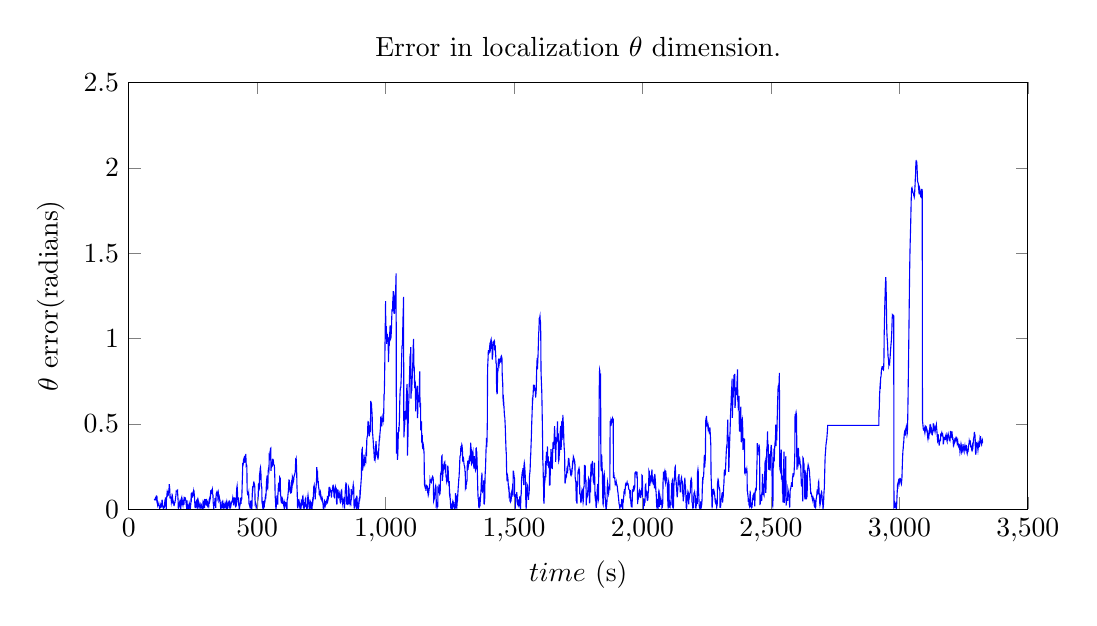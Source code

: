 % This file was created by matplotlib v0.1.0.
% Copyright (c) 2010--2014, Nico Schlömer <nico.schloemer@gmail.com>
% All rights reserved.
% 
% The lastest updates can be retrieved from
% 
% https://github.com/nschloe/matplotlib2tikz
% 
% where you can also submit bug reports and leavecomments.
% 
\begin{tikzpicture}

\begin{axis}[
title={Error in localization $\theta$ dimension.},
xlabel={$time$ (s)},
ylabel={$\theta$ error(radians)},
xmin=0, xmax=3500,
ymin=0, ymax=2.5,
axis on top,
width=13cm,
height=7cm
]
\addplot [blue]
coordinates {
(100,0.059)
(101,0.055)
(102,0.054)
(103,0.062)
(104,0.065)
(105,0.059)
(106,0.058)
(107,0.056)
(108,0.08)
(109,0.063)
(110,0.074)
(111,0.049)
(112,0.031)
(113,0.021)
(114,0.026)
(115,0.028)
(116,0.027)
(117,0.033)
(118,0.021)
(119,0.02)
(120,0.005)
(121,0.007)
(122,0.012)
(123,0.015)
(124,0.022)
(125,0.01)
(126,0.011)
(127,0.016)
(128,0.018)
(129,0.038)
(130,0.056)
(131,0.042)
(132,0.022)
(133,0.012)
(134,0.012)
(135,0.003)
(136,0.013)
(137,0.011)
(138,0.009)
(139,0.011)
(140,0.036)
(141,0.048)
(142,0.045)
(143,0.069)
(144,0.056)
(145,0.026)
(146,0.001)
(147,0.06)
(148,0.069)
(149,0.089)
(150,0.104)
(151,0.1)
(152,0.089)
(153,0.081)
(154,0.083)
(155,0.099)
(156,0.108)
(157,0.122)
(158,0.146)
(159,0.126)
(160,0.115)
(161,0.062)
(162,0.072)
(163,0.069)
(164,0.065)
(165,0.066)
(166,0.042)
(167,0.052)
(168,0.067)
(169,0.056)
(170,0.049)
(171,0.063)
(172,0.047)
(173,0.04)
(174,0.042)
(175,0.033)
(176,0.04)
(177,0.039)
(178,0.031)
(179,0.038)
(180,0.039)
(181,0.049)
(182,0.059)
(183,0.073)
(184,0.084)
(185,0.104)
(186,0.103)
(187,0.103)
(188,0.109)
(189,0.108)
(190,0.11)
(191,0.081)
(192,0.059)
(193,0.007)
(194,0.006)
(195,0.013)
(196,0.018)
(197,0.036)
(198,0.04)
(199,0.045)
(200,0.031)
(201,0.045)
(202,0.024)
(203,0.001)
(204,0.044)
(205,0.061)
(206,0.066)
(207,0.024)
(208,0.034)
(209,0.046)
(210,0.036)
(211,0.027)
(212,0.046)
(213,0.049)
(214,0.042)
(215,0.055)
(216,0.048)
(217,0.072)
(218,0.053)
(219,0.067)
(220,0.066)
(221,0.061)
(222,0.053)
(223,0.04)
(224,0.026)
(225,0.015)
(226,0.026)
(227,0.051)
(228,0.02)
(229,0.016)
(230,0.001)
(231,0.011)
(232,0.001)
(233,0.007)
(234,0.007)
(235,0.014)
(236,0.033)
(237,0.027)
(238,0.013)
(239,0.019)
(240,0.006)
(241,0.017)
(242,0.042)
(243,0.071)
(244,0.064)
(245,0.09)
(246,0.088)
(247,0.081)
(248,0.089)
(249,0.093)
(250,0.081)
(251,0.085)
(252,0.099)
(253,0.084)
(254,0.081)
(255,0.09)
(256,0.074)
(257,0.043)
(258,0.014)
(259,0.009)
(260,0.01)
(261,0.028)
(262,0.035)
(263,0.041)
(264,0.029)
(265,0.042)
(266,0.041)
(267,0.053)
(268,0.057)
(269,0.002)
(270,0.012)
(271,0.016)
(272,0.037)
(273,0.028)
(274,0.033)
(275,0.026)
(276,0.014)
(277,0.011)
(278,0.001)
(279,0.017)
(280,0.016)
(281,0.031)
(282,0.029)
(283,0.021)
(284,0.011)
(285,0.004)
(286,0.008)
(287,0.01)
(288,0.008)
(289,0.033)
(290,0.026)
(291,0.02)
(292,0.043)
(293,0.047)
(294,0.026)
(295,0.006)
(296,0.023)
(297,0.029)
(298,0.058)
(299,0.037)
(300,0.036)
(301,0.029)
(302,0.027)
(303,0.06)
(304,0.047)
(305,0.048)
(306,0.044)
(307,0.018)
(308,0.015)
(309,0.036)
(310,0.035)
(311,0.037)
(312,0.029)
(313,0.055)
(314,0.059)
(315,0.064)
(316,0.051)
(317,0.058)
(318,0.072)
(319,0.107)
(320,0.108)
(321,0.105)
(322,0.089)
(323,0.106)
(324,0.102)
(325,0.101)
(326,0.11)
(327,0.087)
(328,0.081)
(329,0.036)
(330,0.026)
(331,0.001)
(332,0.021)
(333,0.03)
(334,0.036)
(335,0.043)
(336,0.064)
(337,0.041)
(338,0.02)
(339,0.007)
(340,0.073)
(341,0.092)
(342,0.096)
(343,0.089)
(344,0.085)
(345,0.099)
(346,0.095)
(347,0.071)
(348,0.08)
(349,0.092)
(350,0.077)
(351,0.05)
(352,0.054)
(353,0.067)
(354,0.058)
(355,0.055)
(356,0.043)
(357,0.024)
(358,0.001)
(359,0.004)
(360,0.011)
(361,0.015)
(362,0.019)
(363,0.041)
(364,0.044)
(365,0.005)
(366,0.028)
(367,0.033)
(368,0.032)
(369,0.022)
(370,0.012)
(371,0.03)
(372,0.021)
(373,0.014)
(374,0.01)
(375,0.012)
(376,0.028)
(377,0.031)
(378,0.036)
(379,0.026)
(380,0.001)
(381,0.033)
(382,0.043)
(383,0.034)
(384,0.018)
(385,0.002)
(386,0.02)
(387,0.031)
(388,0.035)
(389,0.024)
(390,0.049)
(391,0.03)
(392,0.036)
(393,0.018)
(394,0.025)
(395,0.007)
(396,0.01)
(397,0.025)
(398,0.021)
(399,0.03)
(400,0.042)
(401,0.042)
(402,0.043)
(403,0.052)
(404,0.055)
(405,0.065)
(406,0.052)
(407,0.069)
(408,0.054)
(409,0.023)
(410,0.038)
(411,0.052)
(412,0.069)
(413,0.053)
(414,0.056)
(415,0.033)
(416,0.014)
(417,0.015)
(418,0.018)
(419,0.026)
(420,0.12)
(421,0.125)
(422,0.135)
(423,0.115)
(424,0.07)
(425,0.048)
(426,0.041)
(427,0.069)
(428,0.042)
(429,0.036)
(430,0.002)
(431,0.001)
(432,0.015)
(433,0.023)
(434,0.029)
(435,0.04)
(436,0.068)
(437,0.031)
(438,0.053)
(439,0.058)
(440,0.059)
(441,0.102)
(442,0.158)
(443,0.21)
(444,0.271)
(445,0.258)
(446,0.265)
(447,0.289)
(448,0.294)
(449,0.28)
(450,0.277)
(451,0.281)
(452,0.31)
(453,0.311)
(454,0.272)
(455,0.308)
(456,0.324)
(457,0.259)
(458,0.263)
(459,0.259)
(460,0.249)
(461,0.107)
(462,0.103)
(463,0.081)
(464,0.094)
(465,0.095)
(466,0.086)
(467,0.094)
(468,0.032)
(469,0.031)
(470,0.023)
(471,0.019)
(472,0.012)
(473,0.003)
(474,0.049)
(475,0.039)
(476,0.031)
(477,0.036)
(478,0.015)
(479,0.001)
(480,0.022)
(481,0.09)
(482,0.117)
(483,0.112)
(484,0.131)
(485,0.136)
(486,0.149)
(487,0.143)
(488,0.139)
(489,0.147)
(490,0.141)
(491,0.129)
(492,0.037)
(493,0.042)
(494,0.038)
(495,0.03)
(496,0.007)
(497,0.007)
(498,0.018)
(499,0.018)
(500,0.018)
(501,0.01)
(502,0.047)
(503,0.056)
(504,0.068)
(505,0.144)
(506,0.147)
(507,0.125)
(508,0.121)
(509,0.197)
(510,0.209)
(511,0.2)
(512,0.239)
(513,0.245)
(514,0.22)
(515,0.202)
(516,0.135)
(517,0.132)
(518,0.13)
(519,0.04)
(520,0.031)
(521,0.023)
(522,0.009)
(523,0.018)
(524,0.034)
(525,0.048)
(526,0.013)
(527,0.021)
(528,0.019)
(529,0.051)
(530,0.035)
(531,0.062)
(532,0.073)
(533,0.081)
(534,0.075)
(535,0.091)
(536,0.156)
(537,0.17)
(538,0.185)
(539,0.198)
(540,0.123)
(541,0.12)
(542,0.15)
(543,0.224)
(544,0.236)
(545,0.242)
(546,0.234)
(547,0.313)
(548,0.309)
(549,0.286)
(550,0.335)
(551,0.339)
(552,0.355)
(553,0.357)
(554,0.225)
(555,0.248)
(556,0.251)
(557,0.252)
(558,0.275)
(559,0.275)
(560,0.293)
(561,0.277)
(562,0.29)
(563,0.288)
(564,0.266)
(565,0.261)
(566,0.256)
(567,0.256)
(568,0.223)
(569,0.169)
(570,0.081)
(571,0.057)
(572,0.03)
(573,0.0)
(574,0.01)
(575,0.028)
(576,0.056)
(577,0.071)
(578,0.081)
(579,0.05)
(580,0.026)
(581,0.088)
(582,0.114)
(583,0.141)
(584,0.155)
(585,0.131)
(586,0.127)
(587,0.103)
(588,0.186)
(589,0.183)
(590,0.18)
(591,0.082)
(592,0.076)
(593,0.05)
(594,0.042)
(595,0.045)
(596,0.051)
(597,0.073)
(598,0.033)
(599,0.032)
(600,0.032)
(601,0.046)
(602,0.04)
(603,0.032)
(604,0.015)
(605,0.014)
(606,0.001)
(607,0.03)
(608,0.02)
(609,0.02)
(610,0.039)
(611,0.038)
(612,0.029)
(613,0.04)
(614,0.011)
(615,0.002)
(616,0.003)
(617,0.056)
(618,0.064)
(619,0.065)
(620,0.086)
(621,0.099)
(622,0.114)
(623,0.153)
(624,0.17)
(625,0.169)
(626,0.152)
(627,0.12)
(628,0.125)
(629,0.125)
(630,0.095)
(631,0.096)
(632,0.121)
(633,0.141)
(634,0.13)
(635,0.118)
(636,0.13)
(637,0.191)
(638,0.186)
(639,0.166)
(640,0.155)
(641,0.161)
(642,0.166)
(643,0.188)
(644,0.191)
(645,0.202)
(646,0.203)
(647,0.211)
(648,0.215)
(649,0.24)
(650,0.288)
(651,0.285)
(652,0.292)
(653,0.26)
(654,0.21)
(655,0.133)
(656,0.095)
(657,0.019)
(658,0.005)
(659,0.031)
(660,0.054)
(661,0.055)
(662,0.038)
(663,0.03)
(664,0.041)
(665,0.033)
(666,0.032)
(667,0.003)
(668,0.011)
(669,0.011)
(670,0.001)
(671,0.009)
(672,0.048)
(673,0.045)
(674,0.056)
(675,0.028)
(676,0.031)
(677,0.074)
(678,0.077)
(679,0.068)
(680,0.009)
(681,0.007)
(682,0.005)
(683,0.003)
(684,0.022)
(685,0.041)
(686,0.01)
(687,0.058)
(688,0.058)
(689,0.063)
(690,0.031)
(691,0.027)
(692,0.02)
(693,0.003)
(694,0.012)
(695,0.018)
(696,0.015)
(697,0.068)
(698,0.081)
(699,0.067)
(700,0.055)
(701,0.051)
(702,0.029)
(703,0.014)
(704,0.025)
(705,0.025)
(706,0.016)
(707,0.045)
(708,0.041)
(709,0.04)
(710,0.021)
(711,0.012)
(712,0.023)
(713,0.017)
(714,0.01)
(715,0.036)
(716,0.051)
(717,0.044)
(718,0.057)
(719,0.063)
(720,0.13)
(721,0.133)
(722,0.139)
(723,0.117)
(724,0.114)
(725,0.116)
(726,0.057)
(727,0.1)
(728,0.1)
(729,0.126)
(730,0.142)
(731,0.16)
(732,0.246)
(733,0.228)
(734,0.217)
(735,0.218)
(736,0.169)
(737,0.154)
(738,0.156)
(739,0.136)
(740,0.122)
(741,0.115)
(742,0.081)
(743,0.091)
(744,0.085)
(745,0.096)
(746,0.102)
(747,0.094)
(748,0.077)
(749,0.055)
(750,0.067)
(751,0.06)
(752,0.049)
(753,0.046)
(754,0.058)
(755,0.05)
(756,0.037)
(757,0.017)
(758,0.026)
(759,0.019)
(760,0.009)
(761,0.033)
(762,0.012)
(763,0.047)
(764,0.044)
(765,0.044)
(766,0.03)
(767,0.041)
(768,0.041)
(769,0.036)
(770,0.045)
(771,0.051)
(772,0.045)
(773,0.042)
(774,0.078)
(775,0.065)
(776,0.055)
(777,0.062)
(778,0.08)
(779,0.106)
(780,0.098)
(781,0.075)
(782,0.126)
(783,0.125)
(784,0.117)
(785,0.112)
(786,0.109)
(787,0.1)
(788,0.098)
(789,0.068)
(790,0.087)
(791,0.106)
(792,0.105)
(793,0.118)
(794,0.126)
(795,0.139)
(796,0.14)
(797,0.12)
(798,0.114)
(799,0.075)
(800,0.071)
(801,0.069)
(802,0.104)
(803,0.122)
(804,0.119)
(805,0.127)
(806,0.113)
(807,0.123)
(808,0.12)
(809,0.048)
(810,0.054)
(811,0.028)
(812,0.112)
(813,0.111)
(814,0.095)
(815,0.114)
(816,0.071)
(817,0.068)
(818,0.071)
(819,0.078)
(820,0.089)
(821,0.08)
(822,0.075)
(823,0.043)
(824,0.039)
(825,0.044)
(826,0.094)
(827,0.101)
(828,0.11)
(829,0.112)
(830,0.078)
(831,0.048)
(832,0.038)
(833,0.029)
(834,0.048)
(835,0.043)
(836,0.038)
(837,0.036)
(838,0.061)
(839,0.071)
(840,0.003)
(841,0.033)
(842,0.047)
(843,0.107)
(844,0.127)
(845,0.144)
(846,0.14)
(847,0.148)
(848,0.145)
(849,0.029)
(850,0.029)
(851,0.066)
(852,0.062)
(853,0.024)
(854,0.036)
(855,0.046)
(856,0.127)
(857,0.122)
(858,0.117)
(859,0.03)
(860,0.044)
(861,0.04)
(862,0.03)
(863,0.037)
(864,0.05)
(865,0.043)
(866,0.117)
(867,0.097)
(868,0.074)
(869,0.084)
(870,0.087)
(871,0.095)
(872,0.094)
(873,0.131)
(874,0.142)
(875,0.123)
(876,0.132)
(877,0.025)
(878,0.004)
(879,0.021)
(880,0.046)
(881,0.043)
(882,0.055)
(883,0.058)
(884,0.043)
(885,0.015)
(886,0.008)
(887,0.076)
(888,0.076)
(889,0.068)
(890,0.01)
(891,0.017)
(892,0.03)
(893,0.032)
(894,0.027)
(895,0.012)
(896,0.019)
(897,0.065)
(898,0.048)
(899,0.05)
(900,0.089)
(901,0.083)
(902,0.104)
(903,0.13)
(904,0.15)
(905,0.172)
(906,0.192)
(907,0.319)
(908,0.349)
(909,0.353)
(910,0.226)
(911,0.25)
(912,0.246)
(913,0.259)
(914,0.277)
(915,0.29)
(916,0.32)
(917,0.268)
(918,0.272)
(919,0.264)
(920,0.275)
(921,0.304)
(922,0.287)
(923,0.283)
(924,0.337)
(925,0.349)
(926,0.341)
(927,0.415)
(928,0.417)
(929,0.429)
(930,0.432)
(931,0.506)
(932,0.512)
(933,0.51)
(934,0.505)
(935,0.453)
(936,0.436)
(937,0.427)
(938,0.491)
(939,0.455)
(940,0.454)
(941,0.456)
(942,0.634)
(943,0.626)
(944,0.613)
(945,0.615)
(946,0.588)
(947,0.567)
(948,0.535)
(949,0.45)
(950,0.436)
(951,0.414)
(952,0.396)
(953,0.358)
(954,0.354)
(955,0.325)
(956,0.302)
(957,0.284)
(958,0.297)
(959,0.29)
(960,0.303)
(961,0.375)
(962,0.38)
(963,0.399)
(964,0.349)
(965,0.331)
(966,0.34)
(967,0.336)
(968,0.325)
(969,0.32)
(970,0.29)
(971,0.3)
(972,0.309)
(973,0.339)
(974,0.369)
(975,0.395)
(976,0.419)
(977,0.416)
(978,0.442)
(979,0.458)
(980,0.478)
(981,0.538)
(982,0.54)
(983,0.509)
(984,0.501)
(985,0.485)
(986,0.52)
(987,0.535)
(988,0.512)
(989,0.532)
(990,0.523)
(991,0.561)
(992,0.513)
(993,0.588)
(994,0.673)
(995,0.677)
(996,0.758)
(997,0.869)
(998,0.994)
(999,1.105)
(1000,1.219)
(1001,1.001)
(1002,1.02)
(1003,1.072)
(1004,0.968)
(1005,1.016)
(1006,1.015)
(1007,1.027)
(1008,0.98)
(1009,0.991)
(1010,1.008)
(1011,0.862)
(1012,0.908)
(1013,0.956)
(1014,0.958)
(1015,0.993)
(1016,1.023)
(1017,1.065)
(1018,1.076)
(1019,1.043)
(1020,1.001)
(1021,1.006)
(1022,1.032)
(1023,1.065)
(1024,1.123)
(1025,1.168)
(1026,1.17)
(1027,1.16)
(1028,1.217)
(1029,1.243)
(1030,1.278)
(1031,1.24)
(1032,1.187)
(1033,1.148)
(1034,1.148)
(1035,1.15)
(1036,1.206)
(1037,1.261)
(1038,1.272)
(1039,1.277)
(1040,1.327)
(1041,1.382)
(1042,0.326)
(1043,0.388)
(1044,0.436)
(1045,0.449)
(1046,0.289)
(1047,0.307)
(1048,0.345)
(1049,0.411)
(1050,0.457)
(1051,0.48)
(1052,0.455)
(1053,0.491)
(1054,0.537)
(1055,0.621)
(1056,0.668)
(1057,0.702)
(1058,0.711)
(1059,0.712)
(1060,0.739)
(1061,0.783)
(1062,0.854)
(1063,0.909)
(1064,0.955)
(1065,0.959)
(1066,0.99)
(1067,1.066)
(1068,1.131)
(1069,1.18)
(1070,1.244)
(1071,0.42)
(1072,0.438)
(1073,0.477)
(1074,0.482)
(1075,0.514)
(1076,0.574)
(1077,0.544)
(1078,0.525)
(1079,0.547)
(1080,0.599)
(1081,0.651)
(1082,0.691)
(1083,0.724)
(1084,0.733)
(1085,0.314)
(1086,0.361)
(1087,0.422)
(1088,0.504)
(1089,0.574)
(1090,0.621)
(1091,0.654)
(1092,0.723)
(1093,0.771)
(1094,0.822)
(1095,0.891)
(1096,0.907)
(1097,0.906)
(1098,0.949)
(1099,0.647)
(1100,0.694)
(1101,0.781)
(1102,0.691)
(1103,0.758)
(1104,0.774)
(1105,0.827)
(1106,0.862)
(1107,0.915)
(1108,0.97)
(1109,0.998)
(1110,0.854)
(1111,0.819)
(1112,0.821)
(1113,0.709)
(1114,0.751)
(1115,0.745)
(1116,0.74)
(1117,0.573)
(1118,0.643)
(1119,0.704)
(1120,0.676)
(1121,0.684)
(1122,0.71)
(1123,0.724)
(1124,0.534)
(1125,0.559)
(1126,0.67)
(1127,0.626)
(1128,0.643)
(1129,0.64)
(1130,0.676)
(1131,0.711)
(1132,0.755)
(1133,0.807)
(1134,0.597)
(1135,0.62)
(1136,0.62)
(1137,0.461)
(1138,0.48)
(1139,0.5)
(1140,0.514)
(1141,0.387)
(1142,0.407)
(1143,0.434)
(1144,0.354)
(1145,0.375)
(1146,0.365)
(1147,0.374)
(1148,0.364)
(1149,0.346)
(1150,0.32)
(1151,0.147)
(1152,0.14)
(1153,0.15)
(1154,0.125)
(1155,0.123)
(1156,0.134)
(1157,0.107)
(1158,0.13)
(1159,0.135)
(1160,0.13)
(1161,0.132)
(1162,0.127)
(1163,0.137)
(1164,0.097)
(1165,0.094)
(1166,0.082)
(1167,0.089)
(1168,0.123)
(1169,0.11)
(1170,0.122)
(1171,0.126)
(1172,0.145)
(1173,0.173)
(1174,0.165)
(1175,0.167)
(1176,0.16)
(1177,0.161)
(1178,0.158)
(1179,0.168)
(1180,0.179)
(1181,0.183)
(1182,0.187)
(1183,0.191)
(1184,0.186)
(1185,0.186)
(1186,0.157)
(1187,0.047)
(1188,0.052)
(1189,0.072)
(1190,0.058)
(1191,0.079)
(1192,0.091)
(1193,0.105)
(1194,0.133)
(1195,0.138)
(1196,0.131)
(1197,0.035)
(1198,0.042)
(1199,0.027)
(1200,0.003)
(1201,0.021)
(1202,0.014)
(1203,0.015)
(1204,0.114)
(1205,0.108)
(1206,0.112)
(1207,0.125)
(1208,0.115)
(1209,0.135)
(1210,0.138)
(1211,0.089)
(1212,0.092)
(1213,0.118)
(1214,0.204)
(1215,0.202)
(1216,0.206)
(1217,0.226)
(1218,0.299)
(1219,0.312)
(1220,0.314)
(1221,0.166)
(1222,0.181)
(1223,0.202)
(1224,0.221)
(1225,0.24)
(1226,0.252)
(1227,0.247)
(1228,0.233)
(1229,0.265)
(1230,0.259)
(1231,0.265)
(1232,0.24)
(1233,0.249)
(1234,0.262)
(1235,0.192)
(1236,0.189)
(1237,0.17)
(1238,0.182)
(1239,0.177)
(1240,0.19)
(1241,0.182)
(1242,0.255)
(1243,0.245)
(1244,0.218)
(1245,0.171)
(1246,0.154)
(1247,0.161)
(1248,0.161)
(1249,0.085)
(1250,0.075)
(1251,0.078)
(1252,0.051)
(1253,0.024)
(1254,0.005)
(1255,0.016)
(1256,0.032)
(1257,0.015)
(1258,0.005)
(1259,0.02)
(1260,0.014)
(1261,0.034)
(1262,0.025)
(1263,0.017)
(1264,0.019)
(1265,0.03)
(1266,0.018)
(1267,0.009)
(1268,0.012)
(1269,0.001)
(1270,0.0)
(1271,0.011)
(1272,0.093)
(1273,0.073)
(1274,0.074)
(1275,0.075)
(1276,0.009)
(1277,0.007)
(1278,0.024)
(1279,0.046)
(1280,0.05)
(1281,0.086)
(1282,0.108)
(1283,0.134)
(1284,0.15)
(1285,0.178)
(1286,0.188)
(1287,0.218)
(1288,0.245)
(1289,0.293)
(1290,0.312)
(1291,0.315)
(1292,0.317)
(1293,0.37)
(1294,0.359)
(1295,0.36)
(1296,0.37)
(1297,0.357)
(1298,0.364)
(1299,0.35)
(1300,0.287)
(1301,0.29)
(1302,0.304)
(1303,0.301)
(1304,0.285)
(1305,0.268)
(1306,0.257)
(1307,0.253)
(1308,0.248)
(1309,0.222)
(1310,0.221)
(1311,0.124)
(1312,0.129)
(1313,0.118)
(1314,0.15)
(1315,0.149)
(1316,0.164)
(1317,0.166)
(1318,0.257)
(1319,0.27)
(1320,0.284)
(1321,0.231)
(1322,0.255)
(1323,0.255)
(1324,0.276)
(1325,0.288)
(1326,0.275)
(1327,0.273)
(1328,0.303)
(1329,0.311)
(1330,0.28)
(1331,0.39)
(1332,0.368)
(1333,0.353)
(1334,0.345)
(1335,0.264)
(1336,0.267)
(1337,0.284)
(1338,0.329)
(1339,0.326)
(1340,0.334)
(1341,0.292)
(1342,0.274)
(1343,0.257)
(1344,0.237)
(1345,0.31)
(1346,0.294)
(1347,0.284)
(1348,0.295)
(1349,0.242)
(1350,0.229)
(1351,0.235)
(1352,0.356)
(1353,0.357)
(1354,0.317)
(1355,0.338)
(1356,0.282)
(1357,0.235)
(1358,0.168)
(1359,0.107)
(1360,0.071)
(1361,0.059)
(1362,0.045)
(1363,0.01)
(1364,0.009)
(1365,0.015)
(1366,0.05)
(1367,0.043)
(1368,0.036)
(1369,0.061)
(1370,0.077)
(1371,0.099)
(1372,0.125)
(1373,0.179)
(1374,0.181)
(1375,0.214)
(1376,0.107)
(1377,0.103)
(1378,0.11)
(1379,0.136)
(1380,0.103)
(1381,0.128)
(1382,0.168)
(1383,0.032)
(1384,0.031)
(1385,0.043)
(1386,0.066)
(1387,0.176)
(1388,0.218)
(1389,0.24)
(1390,0.292)
(1391,0.348)
(1392,0.372)
(1393,0.417)
(1394,0.364)
(1395,0.414)
(1396,0.511)
(1397,0.818)
(1398,0.856)
(1399,0.886)
(1400,0.929)
(1401,0.929)
(1402,0.925)
(1403,0.921)
(1404,0.931)
(1405,0.948)
(1406,0.935)
(1407,0.918)
(1408,0.969)
(1409,0.978)
(1410,0.992)
(1411,0.996)
(1412,0.94)
(1413,0.952)
(1414,0.982)
(1415,0.877)
(1416,0.89)
(1417,0.903)
(1418,0.939)
(1419,0.959)
(1420,0.962)
(1421,0.981)
(1422,0.983)
(1423,0.987)
(1424,0.982)
(1425,0.931)
(1426,0.946)
(1427,0.949)
(1428,0.918)
(1429,0.891)
(1430,0.856)
(1431,0.852)
(1432,0.725)
(1433,0.684)
(1434,0.678)
(1435,0.68)
(1436,0.828)
(1437,0.807)
(1438,0.815)
(1439,0.875)
(1440,0.877)
(1441,0.86)
(1442,0.849)
(1443,0.862)
(1444,0.877)
(1445,0.878)
(1446,0.873)
(1447,0.859)
(1448,0.88)
(1449,0.891)
(1450,0.895)
(1451,0.886)
(1452,0.89)
(1453,0.883)
(1454,0.79)
(1455,0.756)
(1456,0.739)
(1457,0.653)
(1458,0.634)
(1459,0.644)
(1460,0.624)
(1461,0.595)
(1462,0.567)
(1463,0.544)
(1464,0.539)
(1465,0.51)
(1466,0.476)
(1467,0.427)
(1468,0.381)
(1469,0.342)
(1470,0.324)
(1471,0.233)
(1472,0.193)
(1473,0.163)
(1474,0.208)
(1475,0.188)
(1476,0.184)
(1477,0.155)
(1478,0.137)
(1479,0.116)
(1480,0.136)
(1481,0.079)
(1482,0.083)
(1483,0.101)
(1484,0.048)
(1485,0.046)
(1486,0.043)
(1487,0.057)
(1488,0.064)
(1489,0.06)
(1490,0.084)
(1491,0.074)
(1492,0.075)
(1493,0.084)
(1494,0.12)
(1495,0.111)
(1496,0.104)
(1497,0.225)
(1498,0.212)
(1499,0.183)
(1500,0.195)
(1501,0.182)
(1502,0.181)
(1503,0.016)
(1504,0.011)
(1505,0.009)
(1506,0.054)
(1507,0.083)
(1508,0.083)
(1509,0.084)
(1510,0.091)
(1511,0.1)
(1512,0.052)
(1513,0.042)
(1514,0.051)
(1515,0.04)
(1516,0.057)
(1517,0.031)
(1518,0.016)
(1519,0.046)
(1520,0.03)
(1521,0.038)
(1522,0.075)
(1523,0.054)
(1524,0.028)
(1525,0.002)
(1526,0.038)
(1527,0.08)
(1528,0.09)
(1529,0.166)
(1530,0.186)
(1531,0.202)
(1532,0.217)
(1533,0.218)
(1534,0.227)
(1535,0.24)
(1536,0.198)
(1537,0.167)
(1538,0.141)
(1539,0.259)
(1540,0.271)
(1541,0.261)
(1542,0.233)
(1543,0.22)
(1544,0.178)
(1545,0.135)
(1546,0.035)
(1547,0.006)
(1548,0.016)
(1549,0.069)
(1550,0.096)
(1551,0.144)
(1552,0.14)
(1553,0.097)
(1554,0.093)
(1555,0.088)
(1556,0.054)
(1557,0.081)
(1558,0.088)
(1559,0.106)
(1560,0.189)
(1561,0.207)
(1562,0.22)
(1563,0.248)
(1564,0.302)
(1565,0.319)
(1566,0.365)
(1567,0.403)
(1568,0.452)
(1569,0.512)
(1570,0.548)
(1571,0.597)
(1572,0.654)
(1573,0.645)
(1574,0.667)
(1575,0.696)
(1576,0.729)
(1577,0.717)
(1578,0.71)
(1579,0.717)
(1580,0.728)
(1581,0.694)
(1582,0.693)
(1583,0.693)
(1584,0.654)
(1585,0.671)
(1586,0.684)
(1587,0.724)
(1588,0.816)
(1589,0.849)
(1590,0.886)
(1591,0.819)
(1592,0.851)
(1593,0.884)
(1594,0.927)
(1595,0.985)
(1596,1.034)
(1597,1.047)
(1598,1.12)
(1599,1.101)
(1600,1.123)
(1601,1.131)
(1602,1.104)
(1603,1.097)
(1604,1.03)
(1605,0.814)
(1606,0.764)
(1607,0.727)
(1608,0.689)
(1609,0.611)
(1610,0.522)
(1611,0.421)
(1612,0.286)
(1613,0.254)
(1614,0.18)
(1615,0.126)
(1616,0.035)
(1617,0.035)
(1618,0.114)
(1619,0.193)
(1620,0.156)
(1621,0.195)
(1622,0.243)
(1623,0.281)
(1624,0.186)
(1625,0.28)
(1626,0.336)
(1627,0.269)
(1628,0.266)
(1629,0.307)
(1630,0.367)
(1631,0.271)
(1632,0.304)
(1633,0.305)
(1634,0.258)
(1635,0.248)
(1636,0.25)
(1637,0.28)
(1638,0.138)
(1639,0.16)
(1640,0.141)
(1641,0.215)
(1642,0.253)
(1643,0.3)
(1644,0.352)
(1645,0.239)
(1646,0.289)
(1647,0.298)
(1648,0.334)
(1649,0.235)
(1650,0.298)
(1651,0.361)
(1652,0.393)
(1653,0.364)
(1654,0.363)
(1655,0.354)
(1656,0.413)
(1657,0.453)
(1658,0.486)
(1659,0.408)
(1660,0.412)
(1661,0.414)
(1662,0.277)
(1663,0.341)
(1664,0.383)
(1665,0.396)
(1666,0.411)
(1667,0.407)
(1668,0.447)
(1669,0.514)
(1670,0.407)
(1671,0.436)
(1672,0.444)
(1673,0.298)
(1674,0.283)
(1675,0.291)
(1676,0.346)
(1677,0.339)
(1678,0.389)
(1679,0.385)
(1680,0.456)
(1681,0.477)
(1682,0.487)
(1683,0.347)
(1684,0.377)
(1685,0.437)
(1686,0.517)
(1687,0.405)
(1688,0.436)
(1689,0.437)
(1690,0.552)
(1691,0.522)
(1692,0.498)
(1693,0.462)
(1694,0.397)
(1695,0.365)
(1696,0.343)
(1697,0.326)
(1698,0.16)
(1699,0.15)
(1700,0.184)
(1701,0.19)
(1702,0.183)
(1703,0.19)
(1704,0.19)
(1705,0.212)
(1706,0.234)
(1707,0.25)
(1708,0.233)
(1709,0.227)
(1710,0.253)
(1711,0.278)
(1712,0.3)
(1713,0.284)
(1714,0.287)
(1715,0.267)
(1716,0.257)
(1717,0.25)
(1718,0.23)
(1719,0.229)
(1720,0.21)
(1721,0.2)
(1722,0.197)
(1723,0.202)
(1724,0.215)
(1725,0.202)
(1726,0.238)
(1727,0.239)
(1728,0.276)
(1729,0.284)
(1730,0.285)
(1731,0.308)
(1732,0.304)
(1733,0.291)
(1734,0.28)
(1735,0.286)
(1736,0.28)
(1737,0.273)
(1738,0.187)
(1739,0.17)
(1740,0.169)
(1741,0.146)
(1742,0.05)
(1743,0.05)
(1744,0.042)
(1745,0.033)
(1746,0.162)
(1747,0.139)
(1748,0.146)
(1749,0.217)
(1750,0.225)
(1751,0.227)
(1752,0.234)
(1753,0.24)
(1754,0.232)
(1755,0.213)
(1756,0.09)
(1757,0.087)
(1758,0.085)
(1759,0.066)
(1760,0.04)
(1761,0.041)
(1762,0.053)
(1763,0.104)
(1764,0.095)
(1765,0.116)
(1766,0.113)
(1767,0.064)
(1768,0.061)
(1769,0.041)
(1770,0.052)
(1771,0.12)
(1772,0.132)
(1773,0.133)
(1774,0.259)
(1775,0.235)
(1776,0.235)
(1777,0.256)
(1778,0.181)
(1779,0.158)
(1780,0.172)
(1781,0.022)
(1782,0.055)
(1783,0.07)
(1784,0.079)
(1785,0.073)
(1786,0.078)
(1787,0.107)
(1788,0.122)
(1789,0.158)
(1790,0.175)
(1791,0.167)
(1792,0.125)
(1793,0.081)
(1794,0.034)
(1795,0.044)
(1796,0.183)
(1797,0.145)
(1798,0.099)
(1799,0.242)
(1800,0.266)
(1801,0.248)
(1802,0.208)
(1803,0.215)
(1804,0.26)
(1805,0.282)
(1806,0.248)
(1807,0.212)
(1808,0.187)
(1809,0.155)
(1810,0.168)
(1811,0.157)
(1812,0.142)
(1813,0.272)
(1814,0.19)
(1815,0.081)
(1816,0.068)
(1817,0.077)
(1818,0.056)
(1819,0.02)
(1820,0.008)
(1821,0.042)
(1822,0.061)
(1823,0.081)
(1824,0.117)
(1825,0.131)
(1826,0.148)
(1827,0.087)
(1828,0.051)
(1829,0.058)
(1830,0.288)
(1831,0.552)
(1832,0.739)
(1833,0.817)
(1834,0.81)
(1835,0.781)
(1836,0.768)
(1837,0.773)
(1838,0.261)
(1839,0.245)
(1840,0.223)
(1841,0.321)
(1842,0.283)
(1843,0.247)
(1844,0.204)
(1845,0.103)
(1846,0.032)
(1847,0.027)
(1848,0.058)
(1849,0.195)
(1850,0.202)
(1851,0.21)
(1852,0.194)
(1853,0.129)
(1854,0.095)
(1855,0.063)
(1856,0.037)
(1857,0.018)
(1858,0.002)
(1859,0.026)
(1860,0.017)
(1861,0.031)
(1862,0.049)
(1863,0.13)
(1864,0.158)
(1865,0.149)
(1866,0.118)
(1867,0.097)
(1868,0.089)
(1869,0.101)
(1870,0.117)
(1871,0.122)
(1872,0.135)
(1873,0.13)
(1874,0.505)
(1875,0.502)
(1876,0.512)
(1877,0.487)
(1878,0.498)
(1879,0.515)
(1880,0.51)
(1881,0.517)
(1882,0.525)
(1883,0.531)
(1884,0.52)
(1885,0.524)
(1886,0.532)
(1887,0.182)
(1888,0.195)
(1889,0.2)
(1890,0.186)
(1891,0.184)
(1892,0.184)
(1893,0.161)
(1894,0.146)
(1895,0.15)
(1896,0.148)
(1897,0.146)
(1898,0.156)
(1899,0.144)
(1900,0.145)
(1901,0.139)
(1902,0.131)
(1903,0.113)
(1904,0.103)
(1905,0.093)
(1906,0.072)
(1907,0.063)
(1908,0.046)
(1909,0.029)
(1910,0.027)
(1911,0.013)
(1912,0.004)
(1913,0.012)
(1914,0.024)
(1915,0.023)
(1916,0.024)
(1917,0.02)
(1918,0.026)
(1919,0.057)
(1920,0.057)
(1921,0.042)
(1922,0.018)
(1923,0.002)
(1924,0.037)
(1925,0.04)
(1926,0.055)
(1927,0.073)
(1928,0.099)
(1929,0.098)
(1930,0.117)
(1931,0.103)
(1932,0.097)
(1933,0.123)
(1934,0.142)
(1935,0.149)
(1936,0.147)
(1937,0.147)
(1938,0.144)
(1939,0.153)
(1940,0.158)
(1941,0.15)
(1942,0.144)
(1943,0.143)
(1944,0.145)
(1945,0.136)
(1946,0.123)
(1947,0.116)
(1948,0.114)
(1949,0.113)
(1950,0.11)
(1951,0.082)
(1952,0.089)
(1953,0.112)
(1954,0.059)
(1955,0.038)
(1956,0.023)
(1957,0.025)
(1958,0.014)
(1959,0.013)
(1960,0.047)
(1961,0.105)
(1962,0.102)
(1963,0.106)
(1964,0.116)
(1965,0.106)
(1966,0.107)
(1967,0.135)
(1968,0.137)
(1969,0.123)
(1970,0.129)
(1971,0.211)
(1972,0.216)
(1973,0.217)
(1974,0.208)
(1975,0.208)
(1976,0.217)
(1977,0.216)
(1978,0.198)
(1979,0.203)
(1980,0.174)
(1981,0.029)
(1982,0.059)
(1983,0.066)
(1984,0.064)
(1985,0.075)
(1986,0.088)
(1987,0.097)
(1988,0.088)
(1989,0.099)
(1990,0.082)
(1991,0.082)
(1992,0.081)
(1993,0.065)
(1994,0.095)
(1995,0.09)
(1996,0.09)
(1997,0.082)
(1998,0.198)
(1999,0.196)
(2000,0.161)
(2001,0.04)
(2002,0.012)
(2003,0.004)
(2004,0.063)
(2005,0.039)
(2006,0.031)
(2007,0.018)
(2008,0.04)
(2009,0.05)
(2010,0.038)
(2011,0.131)
(2012,0.144)
(2013,0.146)
(2014,0.084)
(2015,0.087)
(2016,0.088)
(2017,0.107)
(2018,0.054)
(2019,0.053)
(2020,0.052)
(2021,0.055)
(2022,0.091)
(2023,0.101)
(2024,0.113)
(2025,0.224)
(2026,0.219)
(2027,0.219)
(2028,0.136)
(2029,0.145)
(2030,0.166)
(2031,0.167)
(2032,0.179)
(2033,0.172)
(2034,0.181)
(2035,0.19)
(2036,0.217)
(2037,0.232)
(2038,0.175)
(2039,0.183)
(2040,0.171)
(2041,0.161)
(2042,0.171)
(2043,0.159)
(2044,0.152)
(2045,0.144)
(2046,0.142)
(2047,0.122)
(2048,0.206)
(2049,0.191)
(2050,0.168)
(2051,0.151)
(2052,0.109)
(2053,0.1)
(2054,0.069)
(2055,0.027)
(2056,0.035)
(2057,0.052)
(2058,0.054)
(2059,0.005)
(2060,0.016)
(2061,0.001)
(2062,0.07)
(2063,0.1)
(2064,0.108)
(2065,0.103)
(2066,0.014)
(2067,0.024)
(2068,0.043)
(2069,0.043)
(2070,0.055)
(2071,0.064)
(2072,0.04)
(2073,0.025)
(2074,0.046)
(2075,0.048)
(2076,0.008)
(2077,0.01)
(2078,0.021)
(2079,0.036)
(2080,0.157)
(2081,0.181)
(2082,0.219)
(2083,0.186)
(2084,0.189)
(2085,0.209)
(2086,0.216)
(2087,0.169)
(2088,0.169)
(2089,0.161)
(2090,0.227)
(2091,0.214)
(2092,0.201)
(2093,0.165)
(2094,0.189)
(2095,0.16)
(2096,0.152)
(2097,0.143)
(2098,0.063)
(2099,0.034)
(2100,0.003)
(2101,0.142)
(2102,0.16)
(2103,0.151)
(2104,0.009)
(2105,0.028)
(2106,0.022)
(2107,0.033)
(2108,0.024)
(2109,0.04)
(2110,0.025)
(2111,0.025)
(2112,0.072)
(2113,0.106)
(2114,0.15)
(2115,0.151)
(2116,0.167)
(2117,0.171)
(2118,0.018)
(2119,0.021)
(2120,0.011)
(2121,0.019)
(2122,0.126)
(2123,0.154)
(2124,0.173)
(2125,0.184)
(2126,0.233)
(2127,0.247)
(2128,0.25)
(2129,0.189)
(2130,0.168)
(2131,0.168)
(2132,0.13)
(2133,0.118)
(2134,0.094)
(2135,0.069)
(2136,0.086)
(2137,0.107)
(2138,0.133)
(2139,0.178)
(2140,0.175)
(2141,0.19)
(2142,0.205)
(2143,0.143)
(2144,0.155)
(2145,0.142)
(2146,0.14)
(2147,0.098)
(2148,0.112)
(2149,0.098)
(2150,0.169)
(2151,0.181)
(2152,0.186)
(2153,0.166)
(2154,0.151)
(2155,0.166)
(2156,0.144)
(2157,0.088)
(2158,0.072)
(2159,0.046)
(2160,0.092)
(2161,0.078)
(2162,0.089)
(2163,0.156)
(2164,0.162)
(2165,0.184)
(2166,0.147)
(2167,0.14)
(2168,0.12)
(2169,0.07)
(2170,0.016)
(2171,0.018)
(2172,0.002)
(2173,0.079)
(2174,0.079)
(2175,0.069)
(2176,0.089)
(2177,0.103)
(2178,0.098)
(2179,0.091)
(2180,0.028)
(2181,0.058)
(2182,0.064)
(2183,0.075)
(2184,0.089)
(2185,0.094)
(2186,0.096)
(2187,0.138)
(2188,0.167)
(2189,0.171)
(2190,0.179)
(2191,0.174)
(2192,0.147)
(2193,0.039)
(2194,0.038)
(2195,0.02)
(2196,0.007)
(2197,0.013)
(2198,0.018)
(2199,0.006)
(2200,0.092)
(2201,0.095)
(2202,0.093)
(2203,0.099)
(2204,0.085)
(2205,0.079)
(2206,0.076)
(2207,0.01)
(2208,0.007)
(2209,0.019)
(2210,0.027)
(2211,0.047)
(2212,0.042)
(2213,0.03)
(2214,0.21)
(2215,0.222)
(2216,0.233)
(2217,0.22)
(2218,0.113)
(2219,0.087)
(2220,0.05)
(2221,0.02)
(2222,0.008)
(2223,0.008)
(2224,0.003)
(2225,0.011)
(2226,0.019)
(2227,0.046)
(2228,0.007)
(2229,0.011)
(2230,0.022)
(2231,0.03)
(2232,0.061)
(2233,0.128)
(2234,0.168)
(2235,0.163)
(2236,0.186)
(2237,0.187)
(2238,0.194)
(2239,0.227)
(2240,0.285)
(2241,0.318)
(2242,0.243)
(2243,0.264)
(2244,0.28)
(2245,0.306)
(2246,0.513)
(2247,0.53)
(2248,0.531)
(2249,0.546)
(2250,0.49)
(2251,0.492)
(2252,0.503)
(2253,0.493)
(2254,0.489)
(2255,0.476)
(2256,0.487)
(2257,0.477)
(2258,0.472)
(2259,0.461)
(2260,0.475)
(2261,0.474)
(2262,0.459)
(2263,0.464)
(2264,0.44)
(2265,0.411)
(2266,0.374)
(2267,0.191)
(2268,0.164)
(2269,0.109)
(2270,0.068)
(2271,0.005)
(2272,0.027)
(2273,0.078)
(2274,0.117)
(2275,0.104)
(2276,0.085)
(2277,0.102)
(2278,0.11)
(2279,0.104)
(2280,0.095)
(2281,0.083)
(2282,0.067)
(2283,0.045)
(2284,0.039)
(2285,0.035)
(2286,0.046)
(2287,0.041)
(2288,0.031)
(2289,0.012)
(2290,0.021)
(2291,0.031)
(2292,0.148)
(2293,0.16)
(2294,0.149)
(2295,0.149)
(2296,0.158)
(2297,0.138)
(2298,0.121)
(2299,0.117)
(2300,0.12)
(2301,0.109)
(2302,0.007)
(2303,0.047)
(2304,0.04)
(2305,0.032)
(2306,0.055)
(2307,0.063)
(2308,0.063)
(2309,0.083)
(2310,0.081)
(2311,0.1)
(2312,0.038)
(2313,0.067)
(2314,0.069)
(2315,0.096)
(2316,0.135)
(2317,0.146)
(2318,0.198)
(2319,0.232)
(2320,0.213)
(2321,0.2)
(2322,0.202)
(2323,0.22)
(2324,0.258)
(2325,0.298)
(2326,0.328)
(2327,0.359)
(2328,0.369)
(2329,0.367)
(2330,0.426)
(2331,0.472)
(2332,0.524)
(2333,0.398)
(2334,0.408)
(2335,0.423)
(2336,0.218)
(2337,0.259)
(2338,0.336)
(2339,0.373)
(2340,0.424)
(2341,0.456)
(2342,0.514)
(2343,0.561)
(2344,0.596)
(2345,0.627)
(2346,0.674)
(2347,0.706)
(2348,0.723)
(2349,0.765)
(2350,0.535)
(2351,0.601)
(2352,0.653)
(2353,0.654)
(2354,0.685)
(2355,0.735)
(2356,0.786)
(2357,0.709)
(2358,0.763)
(2359,0.793)
(2360,0.593)
(2361,0.607)
(2362,0.643)
(2363,0.686)
(2364,0.713)
(2365,0.692)
(2366,0.668)
(2367,0.69)
(2368,0.743)
(2369,0.775)
(2370,0.819)
(2371,0.64)
(2372,0.631)
(2373,0.594)
(2374,0.6)
(2375,0.614)
(2376,0.664)
(2377,0.484)
(2378,0.454)
(2379,0.472)
(2380,0.471)
(2381,0.544)
(2382,0.583)
(2383,0.6)
(2384,0.397)
(2385,0.396)
(2386,0.412)
(2387,0.455)
(2388,0.51)
(2389,0.521)
(2390,0.499)
(2391,0.347)
(2392,0.377)
(2393,0.416)
(2394,0.38)
(2395,0.389)
(2396,0.397)
(2397,0.401)
(2398,0.213)
(2399,0.209)
(2400,0.226)
(2401,0.23)
(2402,0.213)
(2403,0.228)
(2404,0.228)
(2405,0.228)
(2406,0.235)
(2407,0.218)
(2408,0.106)
(2409,0.105)
(2410,0.085)
(2411,0.074)
(2412,0.043)
(2413,0.057)
(2414,0.051)
(2415,0.022)
(2416,0.022)
(2417,0.016)
(2418,0.023)
(2419,0.108)
(2420,0.084)
(2421,0.036)
(2422,0.011)
(2423,0.038)
(2424,0.024)
(2425,0.038)
(2426,0.008)
(2427,0.022)
(2428,0.054)
(2429,0.055)
(2430,0.079)
(2431,0.082)
(2432,0.077)
(2433,0.052)
(2434,0.097)
(2435,0.088)
(2436,0.085)
(2437,0.017)
(2438,0.057)
(2439,0.107)
(2440,0.114)
(2441,0.111)
(2442,0.126)
(2443,0.11)
(2444,0.157)
(2445,0.229)
(2446,0.283)
(2447,0.387)
(2448,0.338)
(2449,0.333)
(2450,0.328)
(2451,0.348)
(2452,0.361)
(2453,0.362)
(2454,0.379)
(2455,0.355)
(2456,0.345)
(2457,0.023)
(2458,0.05)
(2459,0.029)
(2460,0.084)
(2461,0.06)
(2462,0.078)
(2463,0.083)
(2464,0.048)
(2465,0.085)
(2466,0.117)
(2467,0.206)
(2468,0.152)
(2469,0.101)
(2470,0.088)
(2471,0.089)
(2472,0.087)
(2473,0.082)
(2474,0.136)
(2475,0.181)
(2476,0.209)
(2477,0.271)
(2478,0.28)
(2479,0.254)
(2480,0.095)
(2481,0.128)
(2482,0.197)
(2483,0.234)
(2484,0.357)
(2485,0.355)
(2486,0.409)
(2487,0.455)
(2488,0.339)
(2489,0.361)
(2490,0.38)
(2491,0.244)
(2492,0.23)
(2493,0.247)
(2494,0.322)
(2495,0.234)
(2496,0.252)
(2497,0.226)
(2498,0.305)
(2499,0.329)
(2500,0.351)
(2501,0.377)
(2502,0.359)
(2503,0.335)
(2504,0.306)
(2505,0.03)
(2506,0.024)
(2507,0.018)
(2508,0.053)
(2509,0.271)
(2510,0.249)
(2511,0.288)
(2512,0.354)
(2513,0.28)
(2514,0.337)
(2515,0.368)
(2516,0.389)
(2517,0.4)
(2518,0.431)
(2519,0.495)
(2520,0.37)
(2521,0.433)
(2522,0.422)
(2523,0.418)
(2524,0.501)
(2525,0.555)
(2526,0.624)
(2527,0.672)
(2528,0.716)
(2529,0.723)
(2530,0.722)
(2531,0.724)
(2532,0.749)
(2533,0.798)
(2534,0.265)
(2535,0.235)
(2536,0.229)
(2537,0.284)
(2538,0.268)
(2539,0.311)
(2540,0.349)
(2541,0.173)
(2542,0.183)
(2543,0.192)
(2544,0.19)
(2545,0.094)
(2546,0.105)
(2547,0.039)
(2548,0.229)
(2549,0.231)
(2550,0.286)
(2551,0.337)
(2552,0.037)
(2553,0.095)
(2554,0.151)
(2555,0.183)
(2556,0.212)
(2557,0.239)
(2558,0.31)
(2559,0.021)
(2560,0.034)
(2561,0.039)
(2562,0.063)
(2563,0.063)
(2564,0.052)
(2565,0.052)
(2566,0.117)
(2567,0.109)
(2568,0.1)
(2569,0.088)
(2570,0.081)
(2571,0.062)
(2572,0.041)
(2573,0.009)
(2574,0.063)
(2575,0.109)
(2576,0.119)
(2577,0.119)
(2578,0.131)
(2579,0.134)
(2580,0.154)
(2581,0.155)
(2582,0.15)
(2583,0.131)
(2584,0.182)
(2585,0.192)
(2586,0.21)
(2587,0.197)
(2588,0.203)
(2589,0.2)
(2590,0.207)
(2591,0.243)
(2592,0.278)
(2593,0.326)
(2594,0.557)
(2595,0.505)
(2596,0.45)
(2597,0.559)
(2598,0.567)
(2599,0.557)
(2600,0.535)
(2601,0.231)
(2602,0.247)
(2603,0.257)
(2604,0.281)
(2605,0.324)
(2606,0.35)
(2607,0.359)
(2608,0.302)
(2609,0.27)
(2610,0.279)
(2611,0.29)
(2612,0.295)
(2613,0.283)
(2614,0.265)
(2615,0.261)
(2616,0.255)
(2617,0.209)
(2618,0.154)
(2619,0.138)
(2620,0.136)
(2621,0.177)
(2622,0.157)
(2623,0.09)
(2624,0.045)
(2625,0.3)
(2626,0.297)
(2627,0.277)
(2628,0.244)
(2629,0.25)
(2630,0.211)
(2631,0.179)
(2632,0.057)
(2633,0.065)
(2634,0.112)
(2635,0.212)
(2636,0.207)
(2637,0.185)
(2638,0.057)
(2639,0.069)
(2640,0.071)
(2641,0.077)
(2642,0.221)
(2643,0.234)
(2644,0.248)
(2645,0.259)
(2646,0.253)
(2647,0.248)
(2648,0.24)
(2649,0.232)
(2650,0.219)
(2651,0.192)
(2652,0.177)
(2653,0.146)
(2654,0.12)
(2655,0.096)
(2656,0.098)
(2657,0.093)
(2658,0.085)
(2659,0.073)
(2660,0.07)
(2661,0.061)
(2662,0.065)
(2663,0.055)
(2664,0.067)
(2665,0.061)
(2666,0.063)
(2667,0.062)
(2668,0.053)
(2669,0.014)
(2670,0.013)
(2671,0.023)
(2672,0.034)
(2673,0.025)
(2674,0.003)
(2675,0.037)
(2676,0.057)
(2677,0.066)
(2678,0.074)
(2679,0.093)
(2680,0.112)
(2681,0.112)
(2682,0.107)
(2683,0.086)
(2684,0.117)
(2685,0.155)
(2686,0.161)
(2687,0.125)
(2688,0.09)
(2689,0.082)
(2690,0.037)
(2691,0.023)
(2692,0.03)
(2693,0.041)
(2694,0.072)
(2695,0.088)
(2696,0.091)
(2697,0.102)
(2698,0.099)
(2699,0.072)
(2700,0.052)
(2701,0.045)
(2702,0.026)
(2703,0.002)
(2704,0.018)
(2705,0.034)
(2706,0.081)
(2707,0.108)
(2708,0.123)
(2709,0.19)
(2710,0.251)
(2711,0.305)
(2712,0.328)
(2713,0.343)
(2714,0.373)
(2715,0.382)
(2716,0.399)
(2717,0.404)
(2718,0.421)
(2719,0.44)
(2720,0.462)
(2721,0.491)
(2722,0.491)
(2723,0.491)
(2724,0.491)
(2725,0.491)
(2726,0.491)
(2727,0.491)
(2728,0.491)
(2729,0.491)
(2730,0.491)
(2731,0.491)
(2732,0.491)
(2733,0.491)
(2734,0.491)
(2735,0.491)
(2736,0.491)
(2737,0.491)
(2738,0.491)
(2739,0.491)
(2740,0.491)
(2741,0.491)
(2742,0.491)
(2743,0.491)
(2744,0.491)
(2745,0.491)
(2746,0.491)
(2747,0.491)
(2748,0.491)
(2749,0.491)
(2750,0.491)
(2751,0.491)
(2752,0.491)
(2753,0.491)
(2754,0.491)
(2755,0.491)
(2756,0.491)
(2757,0.491)
(2758,0.491)
(2759,0.491)
(2760,0.491)
(2761,0.491)
(2762,0.491)
(2763,0.491)
(2764,0.491)
(2765,0.491)
(2766,0.491)
(2767,0.491)
(2768,0.491)
(2769,0.491)
(2770,0.491)
(2771,0.491)
(2772,0.491)
(2773,0.491)
(2774,0.491)
(2775,0.491)
(2776,0.491)
(2777,0.491)
(2778,0.491)
(2779,0.491)
(2780,0.491)
(2781,0.491)
(2782,0.491)
(2783,0.491)
(2784,0.491)
(2785,0.491)
(2786,0.491)
(2787,0.491)
(2788,0.491)
(2789,0.491)
(2790,0.491)
(2791,0.491)
(2792,0.491)
(2793,0.491)
(2794,0.491)
(2795,0.491)
(2796,0.491)
(2797,0.491)
(2798,0.491)
(2799,0.491)
(2800,0.491)
(2801,0.491)
(2802,0.491)
(2803,0.491)
(2804,0.491)
(2805,0.491)
(2806,0.491)
(2807,0.491)
(2808,0.491)
(2809,0.491)
(2810,0.491)
(2811,0.491)
(2812,0.491)
(2813,0.491)
(2814,0.491)
(2815,0.491)
(2816,0.491)
(2817,0.491)
(2818,0.491)
(2819,0.491)
(2820,0.491)
(2821,0.491)
(2822,0.491)
(2823,0.491)
(2824,0.491)
(2825,0.491)
(2826,0.491)
(2827,0.491)
(2828,0.491)
(2829,0.491)
(2830,0.491)
(2831,0.491)
(2832,0.491)
(2833,0.491)
(2834,0.491)
(2835,0.491)
(2836,0.491)
(2837,0.491)
(2838,0.491)
(2839,0.491)
(2840,0.491)
(2841,0.491)
(2842,0.491)
(2843,0.491)
(2844,0.491)
(2845,0.491)
(2846,0.491)
(2847,0.491)
(2848,0.491)
(2849,0.491)
(2850,0.491)
(2851,0.491)
(2852,0.491)
(2853,0.491)
(2854,0.491)
(2855,0.491)
(2856,0.491)
(2857,0.491)
(2858,0.491)
(2859,0.491)
(2860,0.491)
(2861,0.491)
(2862,0.491)
(2863,0.491)
(2864,0.491)
(2865,0.491)
(2866,0.491)
(2867,0.491)
(2868,0.491)
(2869,0.491)
(2870,0.491)
(2871,0.491)
(2872,0.491)
(2873,0.491)
(2874,0.491)
(2875,0.491)
(2876,0.491)
(2877,0.491)
(2878,0.491)
(2879,0.491)
(2880,0.491)
(2881,0.491)
(2882,0.491)
(2883,0.491)
(2884,0.491)
(2885,0.491)
(2886,0.491)
(2887,0.491)
(2888,0.491)
(2889,0.491)
(2890,0.491)
(2891,0.491)
(2892,0.491)
(2893,0.491)
(2894,0.491)
(2895,0.491)
(2896,0.491)
(2897,0.491)
(2898,0.491)
(2899,0.491)
(2900,0.491)
(2901,0.491)
(2902,0.491)
(2903,0.491)
(2904,0.491)
(2905,0.491)
(2906,0.491)
(2907,0.491)
(2908,0.491)
(2909,0.491)
(2910,0.491)
(2911,0.491)
(2912,0.491)
(2913,0.491)
(2914,0.491)
(2915,0.491)
(2916,0.491)
(2917,0.491)
(2918,0.491)
(2919,0.491)
(2920,0.491)
(2921,0.585)
(2922,0.586)
(2923,0.669)
(2924,0.695)
(2925,0.724)
(2926,0.72)
(2927,0.764)
(2928,0.776)
(2929,0.78)
(2930,0.815)
(2931,0.816)
(2932,0.831)
(2933,0.835)
(2934,0.835)
(2935,0.835)
(2936,0.835)
(2937,0.818)
(2938,0.816)
(2939,0.831)
(2940,0.886)
(2941,1.027)
(2942,1.093)
(2943,1.179)
(2944,1.228)
(2945,1.285)
(2946,1.325)
(2947,1.359)
(2948,1.33)
(2949,1.251)
(2950,1.146)
(2951,1.056)
(2952,1.014)
(2953,0.992)
(2954,0.969)
(2955,0.93)
(2956,0.895)
(2957,0.884)
(2958,0.871)
(2959,0.844)
(2960,0.853)
(2961,0.851)
(2962,0.849)
(2963,0.875)
(2964,0.89)
(2965,0.918)
(2966,0.936)
(2967,0.957)
(2968,0.974)
(2969,0.993)
(2970,1.023)
(2971,1.059)
(2972,1.114)
(2973,1.139)
(2974,1.137)
(2975,1.131)
(2976,1.136)
(2977,1.136)
(2978,1.132)
(2979,0.013)
(2980,0.016)
(2981,0.01)
(2982,0.011)
(2983,0.019)
(2984,0.034)
(2985,0.03)
(2986,0.022)
(2987,0.015)
(2988,0.002)
(2989,0.009)
(2990,0.042)
(2991,0.081)
(2992,0.112)
(2993,0.145)
(2994,0.15)
(2995,0.142)
(2996,0.159)
(2997,0.167)
(2998,0.176)
(2999,0.176)
(3000,0.158)
(3001,0.168)
(3002,0.18)
(3003,0.18)
(3004,0.176)
(3005,0.175)
(3006,0.16)
(3007,0.151)
(3008,0.147)
(3009,0.166)
(3010,0.182)
(3011,0.231)
(3012,0.279)
(3013,0.316)
(3014,0.345)
(3015,0.356)
(3016,0.386)
(3017,0.39)
(3018,0.418)
(3019,0.438)
(3020,0.447)
(3021,0.44)
(3022,0.434)
(3023,0.434)
(3024,0.469)
(3025,0.47)
(3026,0.476)
(3027,0.483)
(3028,0.464)
(3029,0.459)
(3030,0.438)
(3031,0.446)
(3032,0.482)
(3033,0.571)
(3034,0.67)
(3035,0.785)
(3036,0.898)
(3037,1.022)
(3038,1.143)
(3039,1.269)
(3040,1.389)
(3041,1.484)
(3042,1.552)
(3043,1.607)
(3044,1.665)
(3045,1.736)
(3046,1.804)
(3047,1.852)
(3048,1.881)
(3049,1.884)
(3050,1.877)
(3051,1.867)
(3052,1.862)
(3053,1.856)
(3054,1.851)
(3055,1.849)
(3056,1.839)
(3057,1.836)
(3058,1.829)
(3059,1.839)
(3060,1.869)
(3061,1.895)
(3062,1.933)
(3063,1.959)
(3064,2.012)
(3065,2.037)
(3066,2.035)
(3067,2.038)
(3068,2.031)
(3069,1.999)
(3070,1.959)
(3071,1.919)
(3072,1.916)
(3073,1.912)
(3074,1.902)
(3075,1.878)
(3076,1.866)
(3077,1.845)
(3078,1.857)
(3079,1.878)
(3080,1.871)
(3081,1.863)
(3082,1.846)
(3083,1.832)
(3084,1.83)
(3085,1.846)
(3086,1.859)
(3087,1.874)
(3088,1.874)
(3089,1.865)
(3090,0.524)
(3091,0.506)
(3092,0.489)
(3093,0.473)
(3094,0.463)
(3095,0.463)
(3096,0.466)
(3097,0.47)
(3098,0.46)
(3099,0.47)
(3100,0.452)
(3101,0.462)
(3102,0.467)
(3103,0.485)
(3104,0.484)
(3105,0.478)
(3106,0.469)
(3107,0.459)
(3108,0.462)
(3109,0.455)
(3110,0.423)
(3111,0.414)
(3112,0.43)
(3113,0.421)
(3114,0.429)
(3115,0.425)
(3116,0.459)
(3117,0.458)
(3118,0.46)
(3119,0.496)
(3120,0.464)
(3121,0.471)
(3122,0.463)
(3123,0.478)
(3124,0.469)
(3125,0.471)
(3126,0.447)
(3127,0.437)
(3128,0.436)
(3129,0.446)
(3130,0.45)
(3131,0.458)
(3132,0.503)
(3133,0.483)
(3134,0.476)
(3135,0.488)
(3136,0.482)
(3137,0.468)
(3138,0.461)
(3139,0.453)
(3140,0.463)
(3141,0.47)
(3142,0.487)
(3143,0.487)
(3144,0.495)
(3145,0.476)
(3146,0.46)
(3147,0.439)
(3148,0.417)
(3149,0.4)
(3150,0.405)
(3151,0.439)
(3152,0.415)
(3153,0.398)
(3154,0.391)
(3155,0.372)
(3156,0.396)
(3157,0.394)
(3158,0.404)
(3159,0.406)
(3160,0.405)
(3161,0.44)
(3162,0.441)
(3163,0.436)
(3164,0.443)
(3165,0.448)
(3166,0.438)
(3167,0.429)
(3168,0.429)
(3169,0.434)
(3170,0.424)
(3171,0.384)
(3172,0.386)
(3173,0.404)
(3174,0.415)
(3175,0.419)
(3176,0.419)
(3177,0.417)
(3178,0.421)
(3179,0.404)
(3180,0.425)
(3181,0.432)
(3182,0.437)
(3183,0.427)
(3184,0.42)
(3185,0.401)
(3186,0.396)
(3187,0.418)
(3188,0.43)
(3189,0.436)
(3190,0.442)
(3191,0.435)
(3192,0.424)
(3193,0.415)
(3194,0.405)
(3195,0.404)
(3196,0.404)
(3197,0.401)
(3198,0.418)
(3199,0.458)
(3200,0.442)
(3201,0.441)
(3202,0.441)
(3203,0.428)
(3204,0.432)
(3205,0.456)
(3206,0.429)
(3207,0.415)
(3208,0.417)
(3209,0.406)
(3210,0.384)
(3211,0.389)
(3212,0.377)
(3213,0.384)
(3214,0.39)
(3215,0.399)
(3216,0.392)
(3217,0.395)
(3218,0.419)
(3219,0.408)
(3220,0.413)
(3221,0.42)
(3222,0.417)
(3223,0.401)
(3224,0.399)
(3225,0.388)
(3226,0.394)
(3227,0.401)
(3228,0.384)
(3229,0.378)
(3230,0.369)
(3231,0.374)
(3232,0.38)
(3233,0.379)
(3234,0.373)
(3235,0.353)
(3236,0.335)
(3237,0.345)
(3238,0.364)
(3239,0.372)
(3240,0.383)
(3241,0.375)
(3242,0.349)
(3243,0.331)
(3244,0.335)
(3245,0.342)
(3246,0.36)
(3247,0.359)
(3248,0.381)
(3249,0.359)
(3250,0.356)
(3251,0.343)
(3252,0.337)
(3253,0.357)
(3254,0.364)
(3255,0.372)
(3256,0.358)
(3257,0.349)
(3258,0.353)
(3259,0.358)
(3260,0.371)
(3261,0.372)
(3262,0.353)
(3263,0.331)
(3264,0.325)
(3265,0.336)
(3266,0.348)
(3267,0.351)
(3268,0.347)
(3269,0.366)
(3270,0.375)
(3271,0.382)
(3272,0.399)
(3273,0.392)
(3274,0.397)
(3275,0.4)
(3276,0.4)
(3277,0.379)
(3278,0.365)
(3279,0.363)
(3280,0.367)
(3281,0.361)
(3282,0.346)
(3283,0.342)
(3284,0.346)
(3285,0.359)
(3286,0.389)
(3287,0.378)
(3288,0.395)
(3289,0.413)
(3290,0.421)
(3291,0.428)
(3292,0.453)
(3293,0.44)
(3294,0.437)
(3295,0.427)
(3296,0.338)
(3297,0.328)
(3298,0.319)
(3299,0.388)
(3300,0.386)
(3301,0.379)
(3302,0.374)
(3303,0.383)
(3304,0.377)
(3305,0.36)
(3306,0.347)
(3307,0.361)
(3308,0.381)
(3309,0.374)
(3310,0.372)
(3311,0.367)
(3312,0.369)
(3313,0.395)
(3314,0.416)
(3315,0.41)
(3316,0.427)
(3317,0.41)
(3318,0.391)
(3319,0.382)
(3320,0.378)
(3321,0.394)
(3322,0.399)
(3323,0.404)
(3324,0.389)
(3325,0.389)

};
\path [draw=black, fill opacity=0] (axis cs:13.0,2.5)--(axis cs:13.0,2.5);

\path [draw=black, fill opacity=0] (axis cs:3500,13)--(axis cs:3500,13);

\path [draw=black, fill opacity=0] (axis cs:13.0,0)--(axis cs:13.0,0);

\path [draw=black, fill opacity=0] (axis cs:1.137e-13,13)--(axis cs:1.137e-13,13);

\end{axis}

\end{tikzpicture}